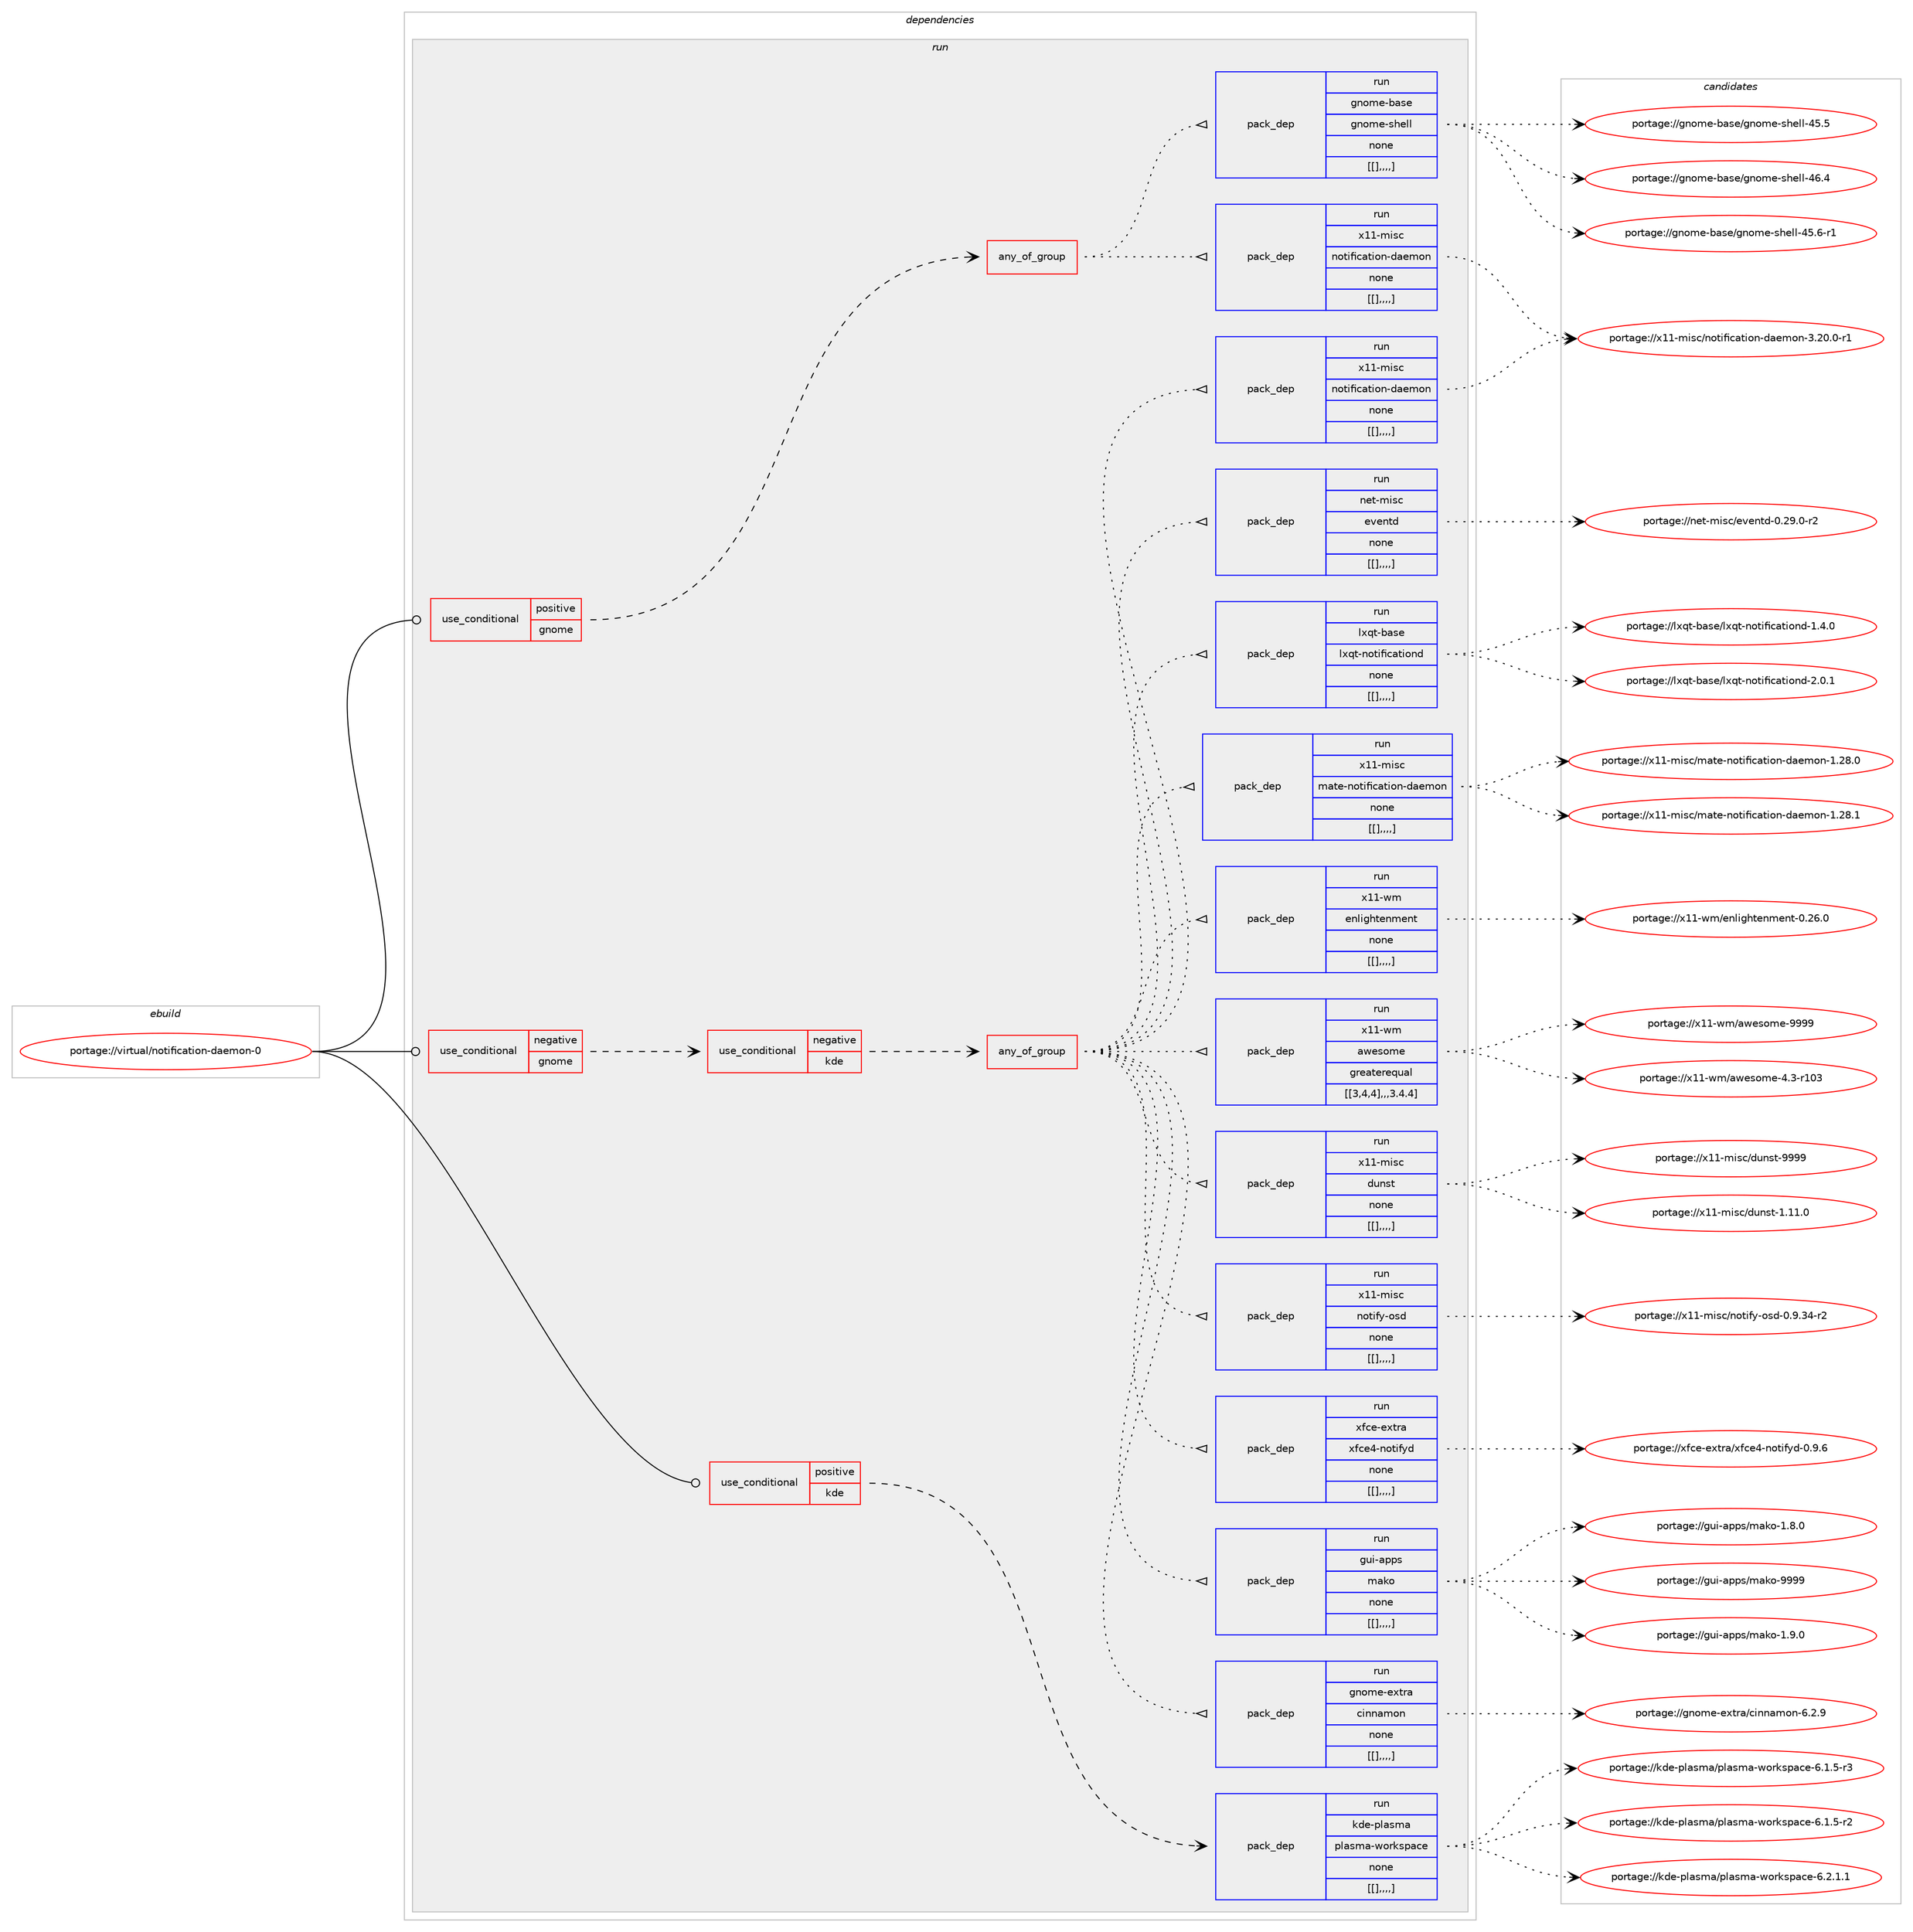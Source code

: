 digraph prolog {

# *************
# Graph options
# *************

newrank=true;
concentrate=true;
compound=true;
graph [rankdir=LR,fontname=Helvetica,fontsize=10,ranksep=1.5];#, ranksep=2.5, nodesep=0.2];
edge  [arrowhead=vee];
node  [fontname=Helvetica,fontsize=10];

# **********
# The ebuild
# **********

subgraph cluster_leftcol {
color=gray;
label=<<i>ebuild</i>>;
id [label="portage://virtual/notification-daemon-0", color=red, width=4, href="../virtual/notification-daemon-0.svg"];
}

# ****************
# The dependencies
# ****************

subgraph cluster_midcol {
color=gray;
label=<<i>dependencies</i>>;
subgraph cluster_compile {
fillcolor="#eeeeee";
style=filled;
label=<<i>compile</i>>;
}
subgraph cluster_compileandrun {
fillcolor="#eeeeee";
style=filled;
label=<<i>compile and run</i>>;
}
subgraph cluster_run {
fillcolor="#eeeeee";
style=filled;
label=<<i>run</i>>;
subgraph cond256 {
dependency1457 [label=<<TABLE BORDER="0" CELLBORDER="1" CELLSPACING="0" CELLPADDING="4"><TR><TD ROWSPAN="3" CELLPADDING="10">use_conditional</TD></TR><TR><TD>negative</TD></TR><TR><TD>gnome</TD></TR></TABLE>>, shape=none, color=red];
subgraph cond257 {
dependency1458 [label=<<TABLE BORDER="0" CELLBORDER="1" CELLSPACING="0" CELLPADDING="4"><TR><TD ROWSPAN="3" CELLPADDING="10">use_conditional</TD></TR><TR><TD>negative</TD></TR><TR><TD>kde</TD></TR></TABLE>>, shape=none, color=red];
subgraph any41 {
dependency1459 [label=<<TABLE BORDER="0" CELLBORDER="1" CELLSPACING="0" CELLPADDING="4"><TR><TD CELLPADDING="10">any_of_group</TD></TR></TABLE>>, shape=none, color=red];subgraph pack1162 {
dependency1460 [label=<<TABLE BORDER="0" CELLBORDER="1" CELLSPACING="0" CELLPADDING="4" WIDTH="220"><TR><TD ROWSPAN="6" CELLPADDING="30">pack_dep</TD></TR><TR><TD WIDTH="110">run</TD></TR><TR><TD>x11-misc</TD></TR><TR><TD>notification-daemon</TD></TR><TR><TD>none</TD></TR><TR><TD>[[],,,,]</TD></TR></TABLE>>, shape=none, color=blue];
}
dependency1459:e -> dependency1460:w [weight=20,style="dotted",arrowhead="oinv"];
subgraph pack1163 {
dependency1461 [label=<<TABLE BORDER="0" CELLBORDER="1" CELLSPACING="0" CELLPADDING="4" WIDTH="220"><TR><TD ROWSPAN="6" CELLPADDING="30">pack_dep</TD></TR><TR><TD WIDTH="110">run</TD></TR><TR><TD>gnome-extra</TD></TR><TR><TD>cinnamon</TD></TR><TR><TD>none</TD></TR><TR><TD>[[],,,,]</TD></TR></TABLE>>, shape=none, color=blue];
}
dependency1459:e -> dependency1461:w [weight=20,style="dotted",arrowhead="oinv"];
subgraph pack1164 {
dependency1462 [label=<<TABLE BORDER="0" CELLBORDER="1" CELLSPACING="0" CELLPADDING="4" WIDTH="220"><TR><TD ROWSPAN="6" CELLPADDING="30">pack_dep</TD></TR><TR><TD WIDTH="110">run</TD></TR><TR><TD>gui-apps</TD></TR><TR><TD>mako</TD></TR><TR><TD>none</TD></TR><TR><TD>[[],,,,]</TD></TR></TABLE>>, shape=none, color=blue];
}
dependency1459:e -> dependency1462:w [weight=20,style="dotted",arrowhead="oinv"];
subgraph pack1165 {
dependency1463 [label=<<TABLE BORDER="0" CELLBORDER="1" CELLSPACING="0" CELLPADDING="4" WIDTH="220"><TR><TD ROWSPAN="6" CELLPADDING="30">pack_dep</TD></TR><TR><TD WIDTH="110">run</TD></TR><TR><TD>xfce-extra</TD></TR><TR><TD>xfce4-notifyd</TD></TR><TR><TD>none</TD></TR><TR><TD>[[],,,,]</TD></TR></TABLE>>, shape=none, color=blue];
}
dependency1459:e -> dependency1463:w [weight=20,style="dotted",arrowhead="oinv"];
subgraph pack1166 {
dependency1464 [label=<<TABLE BORDER="0" CELLBORDER="1" CELLSPACING="0" CELLPADDING="4" WIDTH="220"><TR><TD ROWSPAN="6" CELLPADDING="30">pack_dep</TD></TR><TR><TD WIDTH="110">run</TD></TR><TR><TD>x11-misc</TD></TR><TR><TD>notify-osd</TD></TR><TR><TD>none</TD></TR><TR><TD>[[],,,,]</TD></TR></TABLE>>, shape=none, color=blue];
}
dependency1459:e -> dependency1464:w [weight=20,style="dotted",arrowhead="oinv"];
subgraph pack1167 {
dependency1465 [label=<<TABLE BORDER="0" CELLBORDER="1" CELLSPACING="0" CELLPADDING="4" WIDTH="220"><TR><TD ROWSPAN="6" CELLPADDING="30">pack_dep</TD></TR><TR><TD WIDTH="110">run</TD></TR><TR><TD>x11-misc</TD></TR><TR><TD>dunst</TD></TR><TR><TD>none</TD></TR><TR><TD>[[],,,,]</TD></TR></TABLE>>, shape=none, color=blue];
}
dependency1459:e -> dependency1465:w [weight=20,style="dotted",arrowhead="oinv"];
subgraph pack1168 {
dependency1466 [label=<<TABLE BORDER="0" CELLBORDER="1" CELLSPACING="0" CELLPADDING="4" WIDTH="220"><TR><TD ROWSPAN="6" CELLPADDING="30">pack_dep</TD></TR><TR><TD WIDTH="110">run</TD></TR><TR><TD>x11-wm</TD></TR><TR><TD>awesome</TD></TR><TR><TD>greaterequal</TD></TR><TR><TD>[[3,4,4],,,3.4.4]</TD></TR></TABLE>>, shape=none, color=blue];
}
dependency1459:e -> dependency1466:w [weight=20,style="dotted",arrowhead="oinv"];
subgraph pack1169 {
dependency1467 [label=<<TABLE BORDER="0" CELLBORDER="1" CELLSPACING="0" CELLPADDING="4" WIDTH="220"><TR><TD ROWSPAN="6" CELLPADDING="30">pack_dep</TD></TR><TR><TD WIDTH="110">run</TD></TR><TR><TD>x11-wm</TD></TR><TR><TD>enlightenment</TD></TR><TR><TD>none</TD></TR><TR><TD>[[],,,,]</TD></TR></TABLE>>, shape=none, color=blue];
}
dependency1459:e -> dependency1467:w [weight=20,style="dotted",arrowhead="oinv"];
subgraph pack1170 {
dependency1468 [label=<<TABLE BORDER="0" CELLBORDER="1" CELLSPACING="0" CELLPADDING="4" WIDTH="220"><TR><TD ROWSPAN="6" CELLPADDING="30">pack_dep</TD></TR><TR><TD WIDTH="110">run</TD></TR><TR><TD>x11-misc</TD></TR><TR><TD>mate-notification-daemon</TD></TR><TR><TD>none</TD></TR><TR><TD>[[],,,,]</TD></TR></TABLE>>, shape=none, color=blue];
}
dependency1459:e -> dependency1468:w [weight=20,style="dotted",arrowhead="oinv"];
subgraph pack1171 {
dependency1469 [label=<<TABLE BORDER="0" CELLBORDER="1" CELLSPACING="0" CELLPADDING="4" WIDTH="220"><TR><TD ROWSPAN="6" CELLPADDING="30">pack_dep</TD></TR><TR><TD WIDTH="110">run</TD></TR><TR><TD>lxqt-base</TD></TR><TR><TD>lxqt-notificationd</TD></TR><TR><TD>none</TD></TR><TR><TD>[[],,,,]</TD></TR></TABLE>>, shape=none, color=blue];
}
dependency1459:e -> dependency1469:w [weight=20,style="dotted",arrowhead="oinv"];
subgraph pack1172 {
dependency1470 [label=<<TABLE BORDER="0" CELLBORDER="1" CELLSPACING="0" CELLPADDING="4" WIDTH="220"><TR><TD ROWSPAN="6" CELLPADDING="30">pack_dep</TD></TR><TR><TD WIDTH="110">run</TD></TR><TR><TD>net-misc</TD></TR><TR><TD>eventd</TD></TR><TR><TD>none</TD></TR><TR><TD>[[],,,,]</TD></TR></TABLE>>, shape=none, color=blue];
}
dependency1459:e -> dependency1470:w [weight=20,style="dotted",arrowhead="oinv"];
}
dependency1458:e -> dependency1459:w [weight=20,style="dashed",arrowhead="vee"];
}
dependency1457:e -> dependency1458:w [weight=20,style="dashed",arrowhead="vee"];
}
id:e -> dependency1457:w [weight=20,style="solid",arrowhead="odot"];
subgraph cond258 {
dependency1471 [label=<<TABLE BORDER="0" CELLBORDER="1" CELLSPACING="0" CELLPADDING="4"><TR><TD ROWSPAN="3" CELLPADDING="10">use_conditional</TD></TR><TR><TD>positive</TD></TR><TR><TD>gnome</TD></TR></TABLE>>, shape=none, color=red];
subgraph any42 {
dependency1472 [label=<<TABLE BORDER="0" CELLBORDER="1" CELLSPACING="0" CELLPADDING="4"><TR><TD CELLPADDING="10">any_of_group</TD></TR></TABLE>>, shape=none, color=red];subgraph pack1173 {
dependency1473 [label=<<TABLE BORDER="0" CELLBORDER="1" CELLSPACING="0" CELLPADDING="4" WIDTH="220"><TR><TD ROWSPAN="6" CELLPADDING="30">pack_dep</TD></TR><TR><TD WIDTH="110">run</TD></TR><TR><TD>x11-misc</TD></TR><TR><TD>notification-daemon</TD></TR><TR><TD>none</TD></TR><TR><TD>[[],,,,]</TD></TR></TABLE>>, shape=none, color=blue];
}
dependency1472:e -> dependency1473:w [weight=20,style="dotted",arrowhead="oinv"];
subgraph pack1174 {
dependency1474 [label=<<TABLE BORDER="0" CELLBORDER="1" CELLSPACING="0" CELLPADDING="4" WIDTH="220"><TR><TD ROWSPAN="6" CELLPADDING="30">pack_dep</TD></TR><TR><TD WIDTH="110">run</TD></TR><TR><TD>gnome-base</TD></TR><TR><TD>gnome-shell</TD></TR><TR><TD>none</TD></TR><TR><TD>[[],,,,]</TD></TR></TABLE>>, shape=none, color=blue];
}
dependency1472:e -> dependency1474:w [weight=20,style="dotted",arrowhead="oinv"];
}
dependency1471:e -> dependency1472:w [weight=20,style="dashed",arrowhead="vee"];
}
id:e -> dependency1471:w [weight=20,style="solid",arrowhead="odot"];
subgraph cond259 {
dependency1475 [label=<<TABLE BORDER="0" CELLBORDER="1" CELLSPACING="0" CELLPADDING="4"><TR><TD ROWSPAN="3" CELLPADDING="10">use_conditional</TD></TR><TR><TD>positive</TD></TR><TR><TD>kde</TD></TR></TABLE>>, shape=none, color=red];
subgraph pack1175 {
dependency1476 [label=<<TABLE BORDER="0" CELLBORDER="1" CELLSPACING="0" CELLPADDING="4" WIDTH="220"><TR><TD ROWSPAN="6" CELLPADDING="30">pack_dep</TD></TR><TR><TD WIDTH="110">run</TD></TR><TR><TD>kde-plasma</TD></TR><TR><TD>plasma-workspace</TD></TR><TR><TD>none</TD></TR><TR><TD>[[],,,,]</TD></TR></TABLE>>, shape=none, color=blue];
}
dependency1475:e -> dependency1476:w [weight=20,style="dashed",arrowhead="vee"];
}
id:e -> dependency1475:w [weight=20,style="solid",arrowhead="odot"];
}
}

# **************
# The candidates
# **************

subgraph cluster_choices {
rank=same;
color=gray;
label=<<i>candidates</i>>;

subgraph choice1162 {
color=black;
nodesep=1;
choice120494945109105115994711011111610510210599971161051111104510097101109111110455146504846484511449 [label="portage://x11-misc/notification-daemon-3.20.0-r1", color=red, width=4,href="../x11-misc/notification-daemon-3.20.0-r1.svg"];
dependency1460:e -> choice120494945109105115994711011111610510210599971161051111104510097101109111110455146504846484511449:w [style=dotted,weight="100"];
}
subgraph choice1163 {
color=black;
nodesep=1;
choice1031101111091014510112011611497479910511011097109111110455446504657 [label="portage://gnome-extra/cinnamon-6.2.9", color=red, width=4,href="../gnome-extra/cinnamon-6.2.9.svg"];
dependency1461:e -> choice1031101111091014510112011611497479910511011097109111110455446504657:w [style=dotted,weight="100"];
}
subgraph choice1164 {
color=black;
nodesep=1;
choice103117105459711211211547109971071114557575757 [label="portage://gui-apps/mako-9999", color=red, width=4,href="../gui-apps/mako-9999.svg"];
choice10311710545971121121154710997107111454946574648 [label="portage://gui-apps/mako-1.9.0", color=red, width=4,href="../gui-apps/mako-1.9.0.svg"];
choice10311710545971121121154710997107111454946564648 [label="portage://gui-apps/mako-1.8.0", color=red, width=4,href="../gui-apps/mako-1.8.0.svg"];
dependency1462:e -> choice103117105459711211211547109971071114557575757:w [style=dotted,weight="100"];
dependency1462:e -> choice10311710545971121121154710997107111454946574648:w [style=dotted,weight="100"];
dependency1462:e -> choice10311710545971121121154710997107111454946564648:w [style=dotted,weight="100"];
}
subgraph choice1165 {
color=black;
nodesep=1;
choice12010299101451011201161149747120102991015245110111116105102121100454846574654 [label="portage://xfce-extra/xfce4-notifyd-0.9.6", color=red, width=4,href="../xfce-extra/xfce4-notifyd-0.9.6.svg"];
dependency1463:e -> choice12010299101451011201161149747120102991015245110111116105102121100454846574654:w [style=dotted,weight="100"];
}
subgraph choice1166 {
color=black;
nodesep=1;
choice120494945109105115994711011111610510212145111115100454846574651524511450 [label="portage://x11-misc/notify-osd-0.9.34-r2", color=red, width=4,href="../x11-misc/notify-osd-0.9.34-r2.svg"];
dependency1464:e -> choice120494945109105115994711011111610510212145111115100454846574651524511450:w [style=dotted,weight="100"];
}
subgraph choice1167 {
color=black;
nodesep=1;
choice12049494510910511599471001171101151164557575757 [label="portage://x11-misc/dunst-9999", color=red, width=4,href="../x11-misc/dunst-9999.svg"];
choice120494945109105115994710011711011511645494649494648 [label="portage://x11-misc/dunst-1.11.0", color=red, width=4,href="../x11-misc/dunst-1.11.0.svg"];
dependency1465:e -> choice12049494510910511599471001171101151164557575757:w [style=dotted,weight="100"];
dependency1465:e -> choice120494945109105115994710011711011511645494649494648:w [style=dotted,weight="100"];
}
subgraph choice1168 {
color=black;
nodesep=1;
choice12049494511910947971191011151111091014557575757 [label="portage://x11-wm/awesome-9999", color=red, width=4,href="../x11-wm/awesome-9999.svg"];
choice12049494511910947971191011151111091014552465145114494851 [label="portage://x11-wm/awesome-4.3-r103", color=red, width=4,href="../x11-wm/awesome-4.3-r103.svg"];
dependency1466:e -> choice12049494511910947971191011151111091014557575757:w [style=dotted,weight="100"];
dependency1466:e -> choice12049494511910947971191011151111091014552465145114494851:w [style=dotted,weight="100"];
}
subgraph choice1169 {
color=black;
nodesep=1;
choice1204949451191094710111010810510310411610111010910111011645484650544648 [label="portage://x11-wm/enlightenment-0.26.0", color=red, width=4,href="../x11-wm/enlightenment-0.26.0.svg"];
dependency1467:e -> choice1204949451191094710111010810510310411610111010910111011645484650544648:w [style=dotted,weight="100"];
}
subgraph choice1170 {
color=black;
nodesep=1;
choice120494945109105115994710997116101451101111161051021059997116105111110451009710110911111045494650564649 [label="portage://x11-misc/mate-notification-daemon-1.28.1", color=red, width=4,href="../x11-misc/mate-notification-daemon-1.28.1.svg"];
choice120494945109105115994710997116101451101111161051021059997116105111110451009710110911111045494650564648 [label="portage://x11-misc/mate-notification-daemon-1.28.0", color=red, width=4,href="../x11-misc/mate-notification-daemon-1.28.0.svg"];
dependency1468:e -> choice120494945109105115994710997116101451101111161051021059997116105111110451009710110911111045494650564649:w [style=dotted,weight="100"];
dependency1468:e -> choice120494945109105115994710997116101451101111161051021059997116105111110451009710110911111045494650564648:w [style=dotted,weight="100"];
}
subgraph choice1171 {
color=black;
nodesep=1;
choice10812011311645989711510147108120113116451101111161051021059997116105111110100455046484649 [label="portage://lxqt-base/lxqt-notificationd-2.0.1", color=red, width=4,href="../lxqt-base/lxqt-notificationd-2.0.1.svg"];
choice10812011311645989711510147108120113116451101111161051021059997116105111110100454946524648 [label="portage://lxqt-base/lxqt-notificationd-1.4.0", color=red, width=4,href="../lxqt-base/lxqt-notificationd-1.4.0.svg"];
dependency1469:e -> choice10812011311645989711510147108120113116451101111161051021059997116105111110100455046484649:w [style=dotted,weight="100"];
dependency1469:e -> choice10812011311645989711510147108120113116451101111161051021059997116105111110100454946524648:w [style=dotted,weight="100"];
}
subgraph choice1172 {
color=black;
nodesep=1;
choice110101116451091051159947101118101110116100454846505746484511450 [label="portage://net-misc/eventd-0.29.0-r2", color=red, width=4,href="../net-misc/eventd-0.29.0-r2.svg"];
dependency1470:e -> choice110101116451091051159947101118101110116100454846505746484511450:w [style=dotted,weight="100"];
}
subgraph choice1173 {
color=black;
nodesep=1;
choice120494945109105115994711011111610510210599971161051111104510097101109111110455146504846484511449 [label="portage://x11-misc/notification-daemon-3.20.0-r1", color=red, width=4,href="../x11-misc/notification-daemon-3.20.0-r1.svg"];
dependency1473:e -> choice120494945109105115994711011111610510210599971161051111104510097101109111110455146504846484511449:w [style=dotted,weight="100"];
}
subgraph choice1174 {
color=black;
nodesep=1;
choice10311011110910145989711510147103110111109101451151041011081084552544652 [label="portage://gnome-base/gnome-shell-46.4", color=red, width=4,href="../gnome-base/gnome-shell-46.4.svg"];
choice103110111109101459897115101471031101111091014511510410110810845525346544511449 [label="portage://gnome-base/gnome-shell-45.6-r1", color=red, width=4,href="../gnome-base/gnome-shell-45.6-r1.svg"];
choice10311011110910145989711510147103110111109101451151041011081084552534653 [label="portage://gnome-base/gnome-shell-45.5", color=red, width=4,href="../gnome-base/gnome-shell-45.5.svg"];
dependency1474:e -> choice10311011110910145989711510147103110111109101451151041011081084552544652:w [style=dotted,weight="100"];
dependency1474:e -> choice103110111109101459897115101471031101111091014511510410110810845525346544511449:w [style=dotted,weight="100"];
dependency1474:e -> choice10311011110910145989711510147103110111109101451151041011081084552534653:w [style=dotted,weight="100"];
}
subgraph choice1175 {
color=black;
nodesep=1;
choice1071001014511210897115109974711210897115109974511911111410711511297991014554465046494649 [label="portage://kde-plasma/plasma-workspace-6.2.1.1", color=red, width=4,href="../kde-plasma/plasma-workspace-6.2.1.1.svg"];
choice1071001014511210897115109974711210897115109974511911111410711511297991014554464946534511451 [label="portage://kde-plasma/plasma-workspace-6.1.5-r3", color=red, width=4,href="../kde-plasma/plasma-workspace-6.1.5-r3.svg"];
choice1071001014511210897115109974711210897115109974511911111410711511297991014554464946534511450 [label="portage://kde-plasma/plasma-workspace-6.1.5-r2", color=red, width=4,href="../kde-plasma/plasma-workspace-6.1.5-r2.svg"];
dependency1476:e -> choice1071001014511210897115109974711210897115109974511911111410711511297991014554465046494649:w [style=dotted,weight="100"];
dependency1476:e -> choice1071001014511210897115109974711210897115109974511911111410711511297991014554464946534511451:w [style=dotted,weight="100"];
dependency1476:e -> choice1071001014511210897115109974711210897115109974511911111410711511297991014554464946534511450:w [style=dotted,weight="100"];
}
}

}
